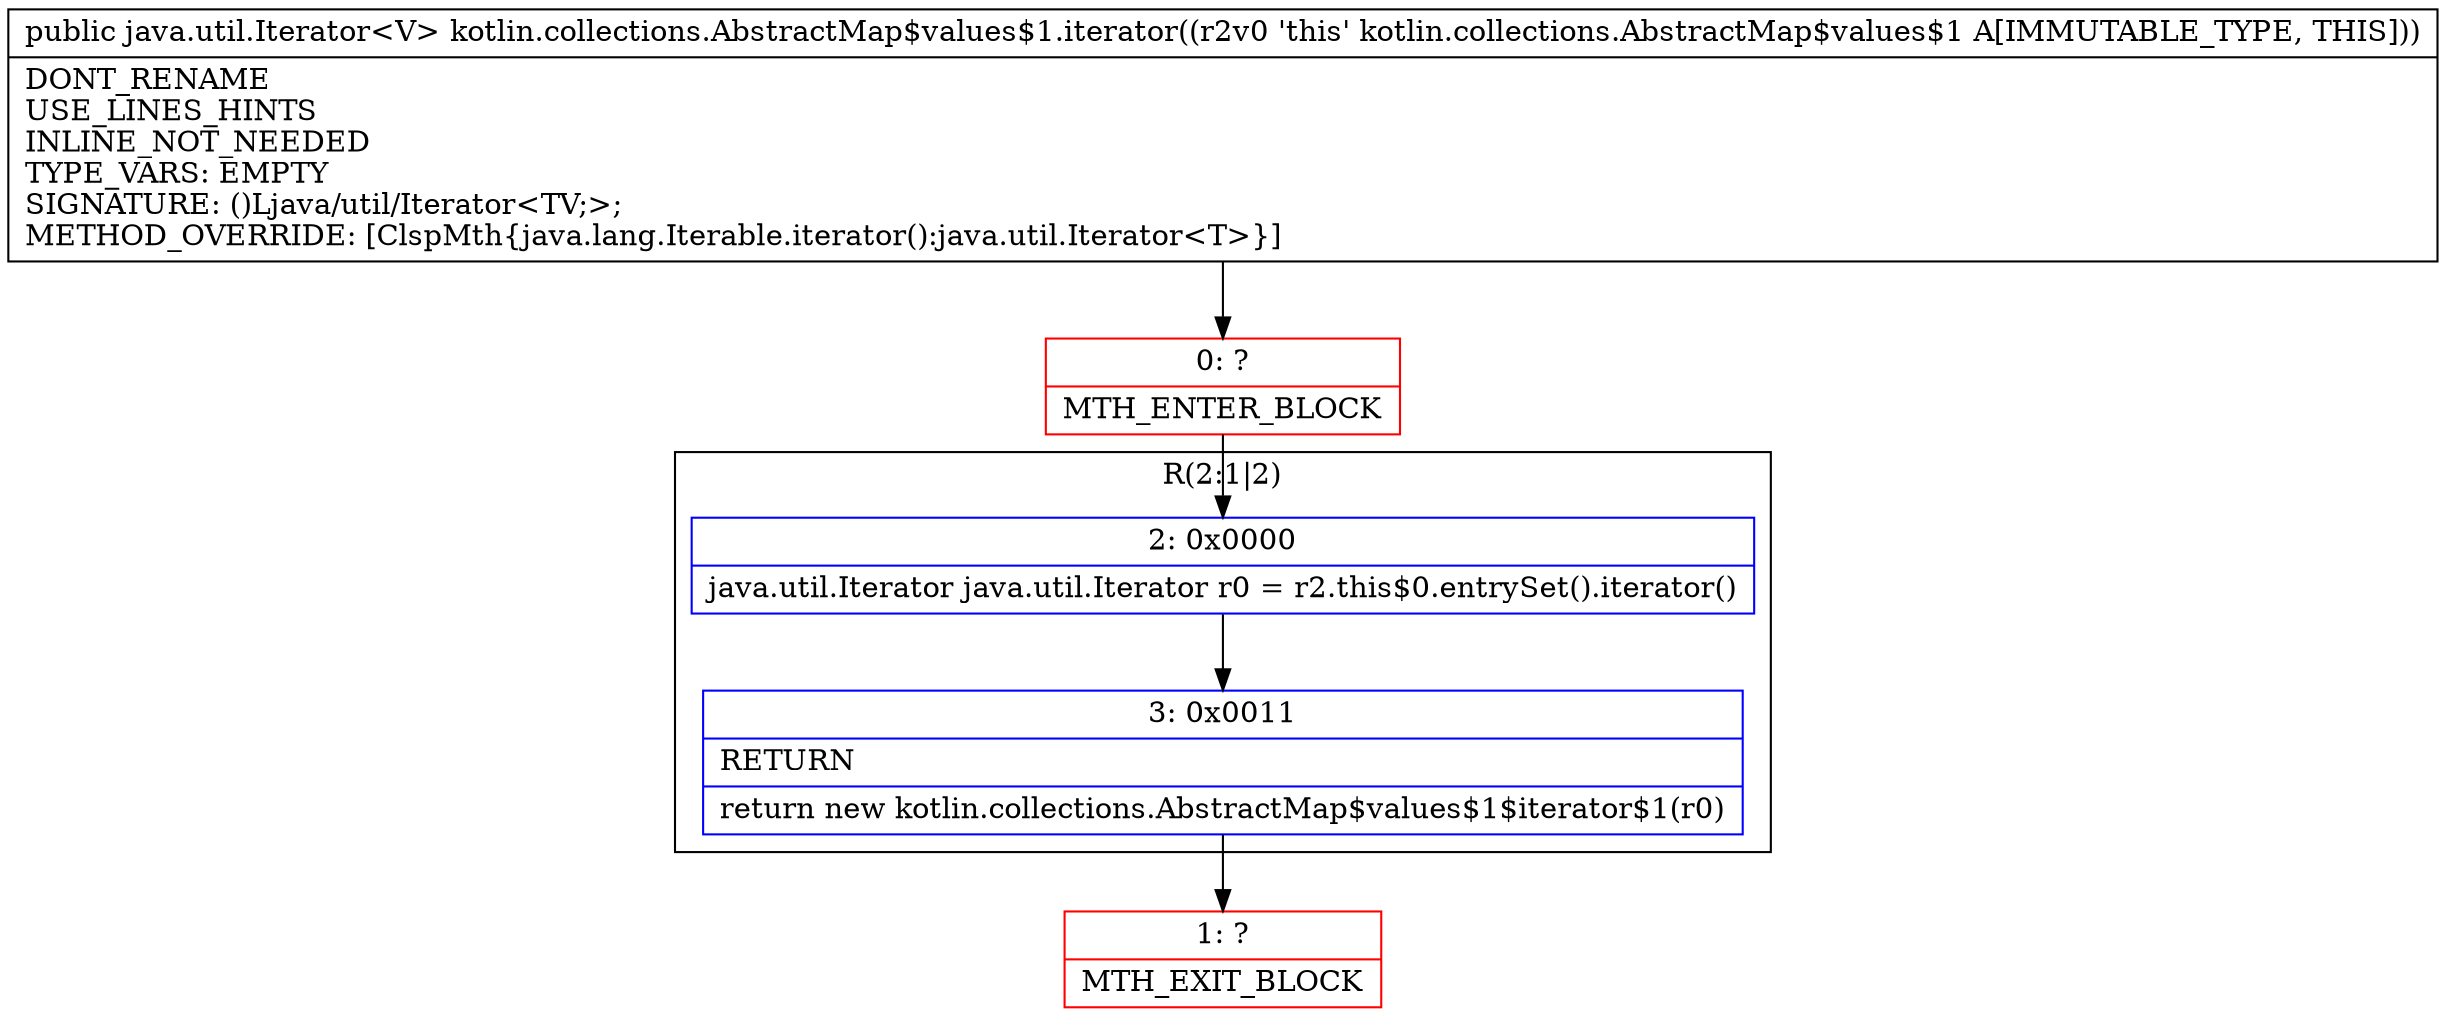 digraph "CFG forkotlin.collections.AbstractMap$values$1.iterator()Ljava\/util\/Iterator;" {
subgraph cluster_Region_2002321735 {
label = "R(2:1|2)";
node [shape=record,color=blue];
Node_2 [shape=record,label="{2\:\ 0x0000|java.util.Iterator java.util.Iterator r0 = r2.this$0.entrySet().iterator()\l}"];
Node_3 [shape=record,label="{3\:\ 0x0011|RETURN\l|return new kotlin.collections.AbstractMap$values$1$iterator$1(r0)\l}"];
}
Node_0 [shape=record,color=red,label="{0\:\ ?|MTH_ENTER_BLOCK\l}"];
Node_1 [shape=record,color=red,label="{1\:\ ?|MTH_EXIT_BLOCK\l}"];
MethodNode[shape=record,label="{public java.util.Iterator\<V\> kotlin.collections.AbstractMap$values$1.iterator((r2v0 'this' kotlin.collections.AbstractMap$values$1 A[IMMUTABLE_TYPE, THIS]))  | DONT_RENAME\lUSE_LINES_HINTS\lINLINE_NOT_NEEDED\lTYPE_VARS: EMPTY\lSIGNATURE: ()Ljava\/util\/Iterator\<TV;\>;\lMETHOD_OVERRIDE: [ClspMth\{java.lang.Iterable.iterator():java.util.Iterator\<T\>\}]\l}"];
MethodNode -> Node_0;Node_2 -> Node_3;
Node_3 -> Node_1;
Node_0 -> Node_2;
}

